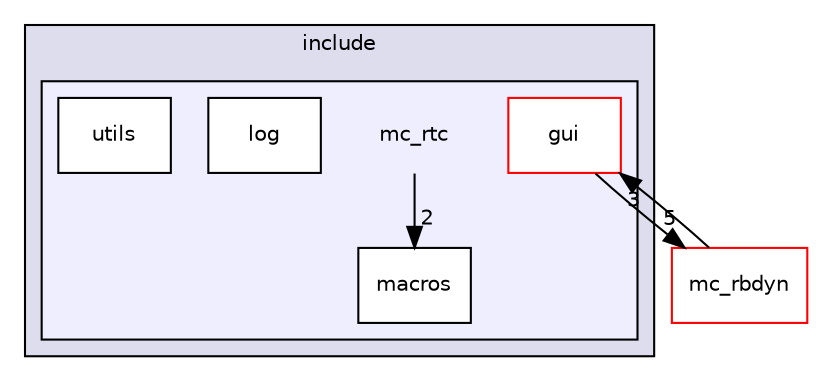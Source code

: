 digraph "include/mc_rtc" {
  compound=true
  node [ fontsize="10", fontname="Helvetica"];
  edge [ labelfontsize="10", labelfontname="Helvetica"];
  subgraph clusterdir_d44c64559bbebec7f509842c48db8b23 {
    graph [ bgcolor="#ddddee", pencolor="black", label="include" fontname="Helvetica", fontsize="10", URL="dir_d44c64559bbebec7f509842c48db8b23.html"]
  subgraph clusterdir_379a22462e4fb075f5428ea3ff528930 {
    graph [ bgcolor="#eeeeff", pencolor="black", label="" URL="dir_379a22462e4fb075f5428ea3ff528930.html"];
    dir_379a22462e4fb075f5428ea3ff528930 [shape=plaintext label="mc_rtc"];
    dir_dda95c61bc807ada3674ae2fc67687f0 [shape=box label="gui" color="red" fillcolor="white" style="filled" URL="dir_dda95c61bc807ada3674ae2fc67687f0.html"];
    dir_b6742d8caace21cd527a100fbd03062c [shape=box label="log" color="black" fillcolor="white" style="filled" URL="dir_b6742d8caace21cd527a100fbd03062c.html"];
    dir_94166332e573fa70aa6d5c49bcf9e4ef [shape=box label="macros" color="black" fillcolor="white" style="filled" URL="dir_94166332e573fa70aa6d5c49bcf9e4ef.html"];
    dir_336acc40aa9f93d9d7f11e2873ce2166 [shape=box label="utils" color="black" fillcolor="white" style="filled" URL="dir_336acc40aa9f93d9d7f11e2873ce2166.html"];
  }
  }
  dir_314ec80f2fc36a4630429f4d5408038e [shape=box label="mc_rbdyn" fillcolor="white" style="filled" color="red" URL="dir_314ec80f2fc36a4630429f4d5408038e.html"];
  dir_314ec80f2fc36a4630429f4d5408038e->dir_dda95c61bc807ada3674ae2fc67687f0 [headlabel="3", labeldistance=1.5 headhref="dir_000006_000009.html"];
  dir_379a22462e4fb075f5428ea3ff528930->dir_94166332e573fa70aa6d5c49bcf9e4ef [headlabel="2", labeldistance=1.5 headhref="dir_000008_000027.html"];
  dir_dda95c61bc807ada3674ae2fc67687f0->dir_314ec80f2fc36a4630429f4d5408038e [headlabel="5", labeldistance=1.5 headhref="dir_000009_000006.html"];
}
